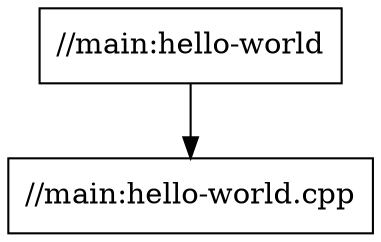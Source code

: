 digraph mygraph {
  node [shape=box];
  "//main:hello-world"
  "//main:hello-world" -> "//main:hello-world.cpp"
  "//main:hello-world.cpp"
}
